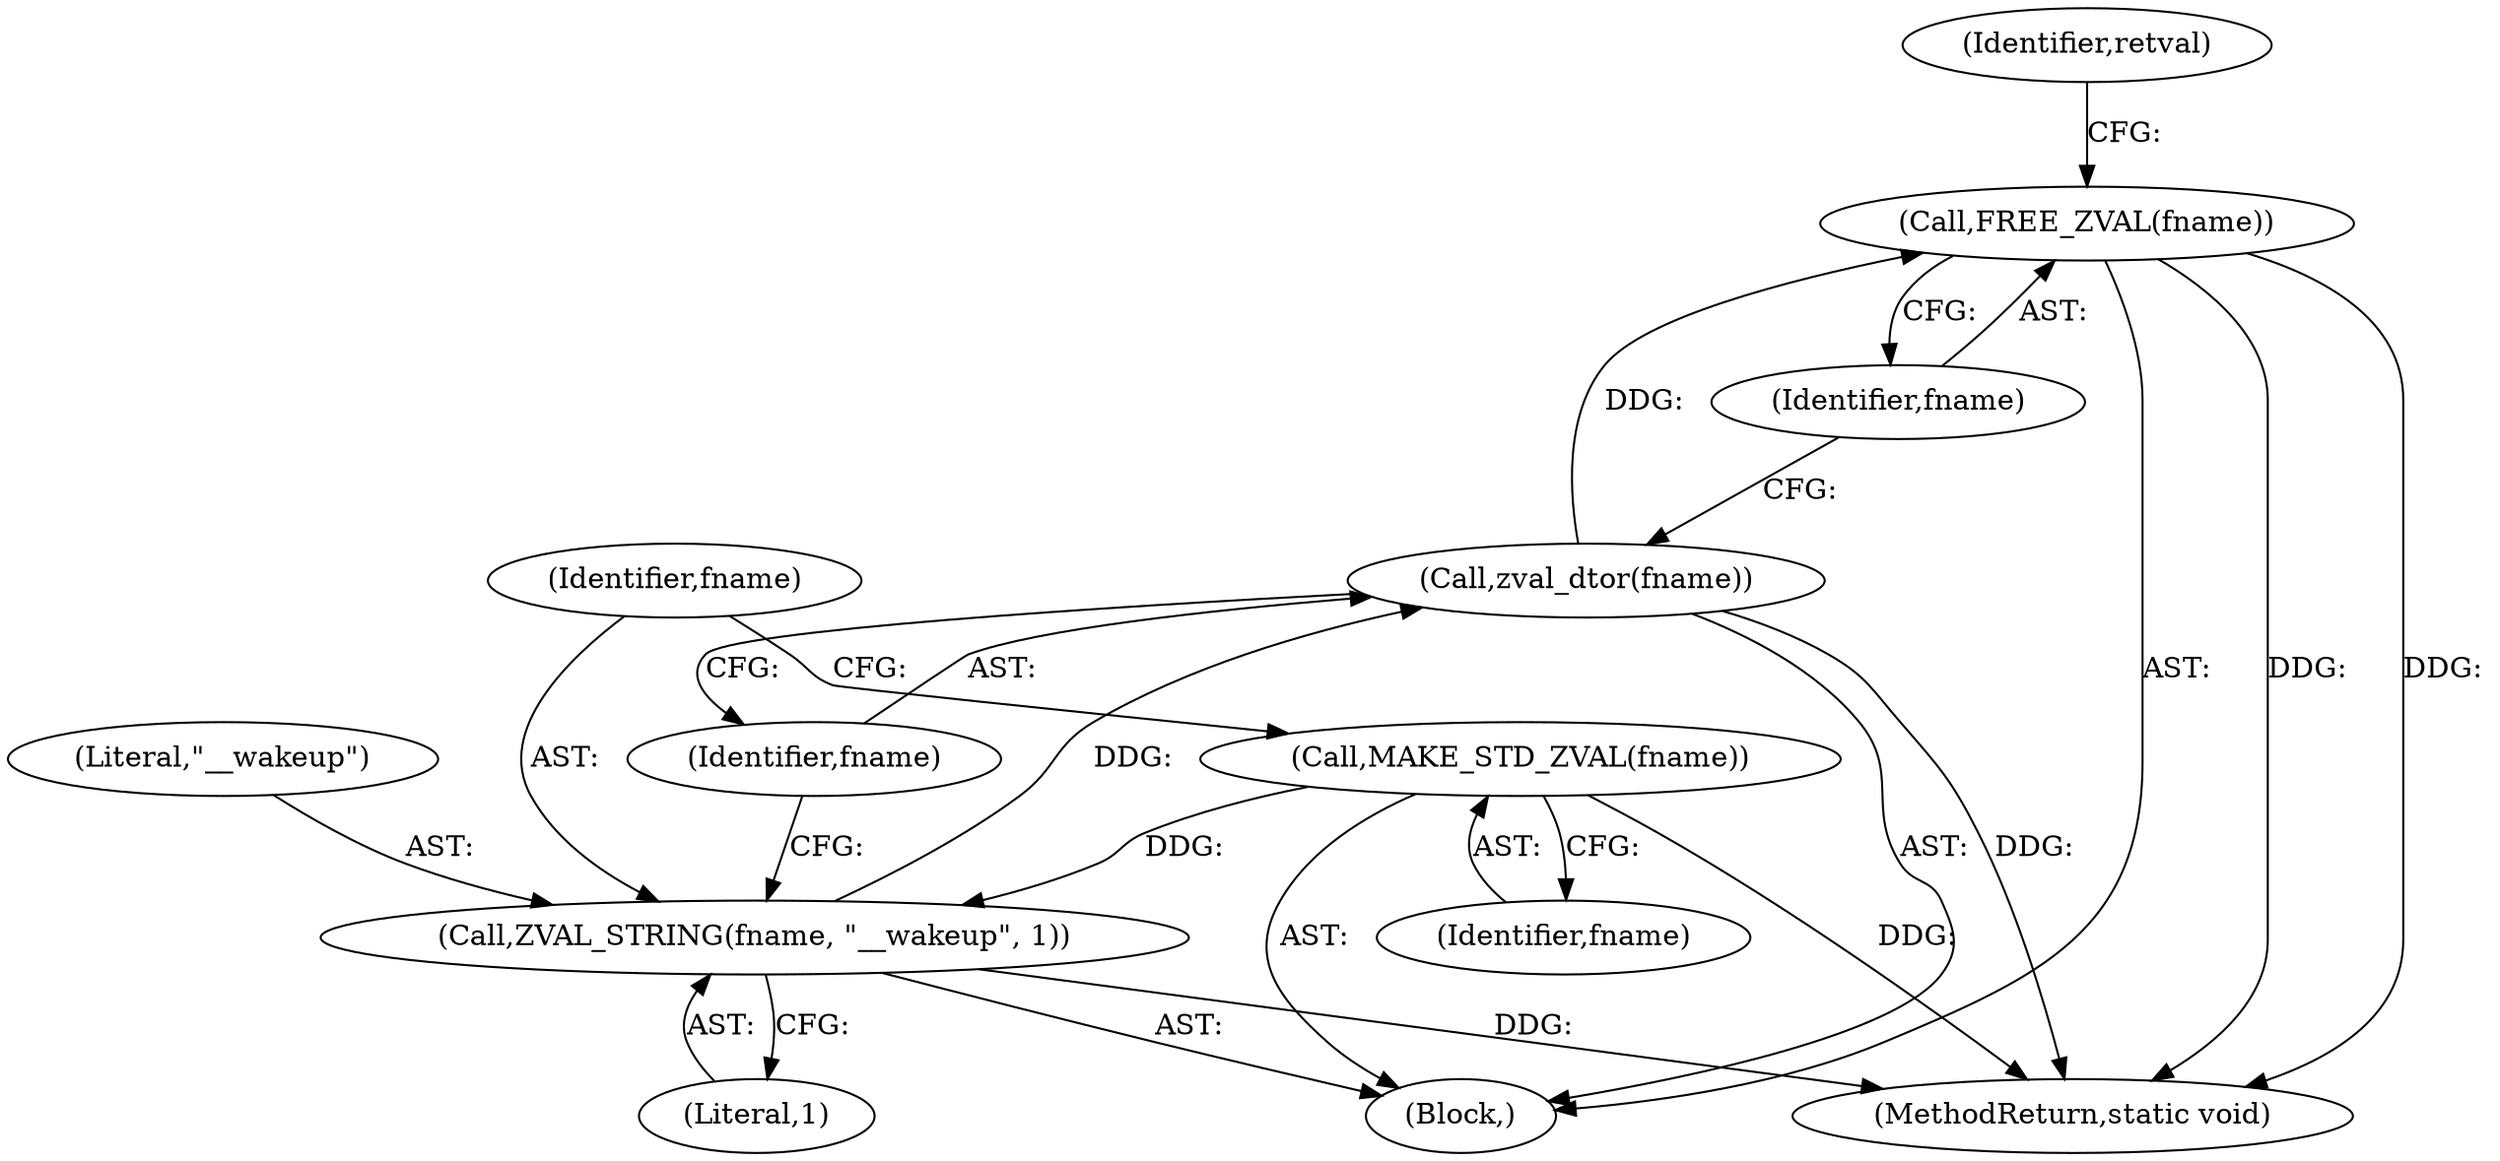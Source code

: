 digraph "0_php-src_6045de69c7dedcba3eadf7c4bba424b19c81d00d_0@pointer" {
"1000283" [label="(Call,FREE_ZVAL(fname))"];
"1000281" [label="(Call,zval_dtor(fname))"];
"1000277" [label="(Call,ZVAL_STRING(fname, \"__wakeup\", 1))"];
"1000275" [label="(Call,MAKE_STD_ZVAL(fname))"];
"1000286" [label="(Identifier,retval)"];
"1000276" [label="(Identifier,fname)"];
"1000283" [label="(Call,FREE_ZVAL(fname))"];
"1000281" [label="(Call,zval_dtor(fname))"];
"1000282" [label="(Identifier,fname)"];
"1000280" [label="(Literal,1)"];
"1000275" [label="(Call,MAKE_STD_ZVAL(fname))"];
"1000284" [label="(Identifier,fname)"];
"1000279" [label="(Literal,\"__wakeup\")"];
"1000277" [label="(Call,ZVAL_STRING(fname, \"__wakeup\", 1))"];
"1000603" [label="(MethodReturn,static void)"];
"1000278" [label="(Identifier,fname)"];
"1000269" [label="(Block,)"];
"1000283" -> "1000269"  [label="AST: "];
"1000283" -> "1000284"  [label="CFG: "];
"1000284" -> "1000283"  [label="AST: "];
"1000286" -> "1000283"  [label="CFG: "];
"1000283" -> "1000603"  [label="DDG: "];
"1000283" -> "1000603"  [label="DDG: "];
"1000281" -> "1000283"  [label="DDG: "];
"1000281" -> "1000269"  [label="AST: "];
"1000281" -> "1000282"  [label="CFG: "];
"1000282" -> "1000281"  [label="AST: "];
"1000284" -> "1000281"  [label="CFG: "];
"1000281" -> "1000603"  [label="DDG: "];
"1000277" -> "1000281"  [label="DDG: "];
"1000277" -> "1000269"  [label="AST: "];
"1000277" -> "1000280"  [label="CFG: "];
"1000278" -> "1000277"  [label="AST: "];
"1000279" -> "1000277"  [label="AST: "];
"1000280" -> "1000277"  [label="AST: "];
"1000282" -> "1000277"  [label="CFG: "];
"1000277" -> "1000603"  [label="DDG: "];
"1000275" -> "1000277"  [label="DDG: "];
"1000275" -> "1000269"  [label="AST: "];
"1000275" -> "1000276"  [label="CFG: "];
"1000276" -> "1000275"  [label="AST: "];
"1000278" -> "1000275"  [label="CFG: "];
"1000275" -> "1000603"  [label="DDG: "];
}
